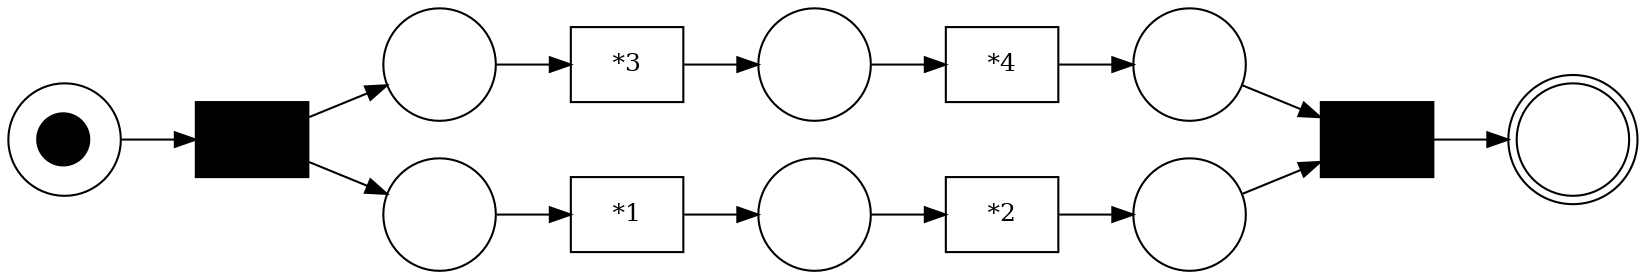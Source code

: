 digraph "imdf_net_1671897054.5475252" {
	graph [bgcolor=white rankdir=LR]
	node [shape=box]
	5070266192 [label="" fillcolor=black fontsize=12 style=filled]
	5070766992 [label="" fillcolor=black fontsize=12 style=filled]
	5070767568 [label="*3" fontsize=12]
	5070767312 [label="*4" fontsize=12]
	5070768016 [label="*1" fontsize=12]
	5070672912 [label="*2" fontsize=12]
	5070443088 [label=<&#9679;> fixedsize=true fontsize=34 shape=circle width=0.75]
	5070767632 [label="" fixedsize=true shape=circle width=0.75]
	5070766928 [label="" fixedsize=true shape=circle width=0.75]
	5070767504 [label="" fixedsize=true shape=circle width=0.75]
	5070767824 [label="" fixedsize=true shape=circle width=0.75]
	5070770128 [label="" fixedsize=true shape=circle width=0.75]
	5070768528 [label="" fixedsize=true shape=circle width=0.75]
	5070443024 [label="" fixedsize=true fontsize=32 shape=doublecircle width=0.75]
	5070672912 -> 5070768528 [arrowhead=normal fontsize=12]
	5070767312 -> 5070767504 [arrowhead=normal fontsize=12]
	5070767568 -> 5070767824 [arrowhead=normal fontsize=12]
	5070768016 -> 5070767632 [arrowhead=normal fontsize=12]
	5070767632 -> 5070672912 [arrowhead=normal fontsize=12]
	5070766928 -> 5070767568 [arrowhead=normal fontsize=12]
	5070767504 -> 5070766992 [arrowhead=normal fontsize=12]
	5070767824 -> 5070767312 [arrowhead=normal fontsize=12]
	5070770128 -> 5070768016 [arrowhead=normal fontsize=12]
	5070768528 -> 5070766992 [arrowhead=normal fontsize=12]
	5070443088 -> 5070266192 [arrowhead=normal fontsize=12]
	5070766992 -> 5070443024 [arrowhead=normal fontsize=12]
	5070266192 -> 5070766928 [arrowhead=normal fontsize=12]
	5070266192 -> 5070770128 [arrowhead=normal fontsize=12]
	overlap=false
}
